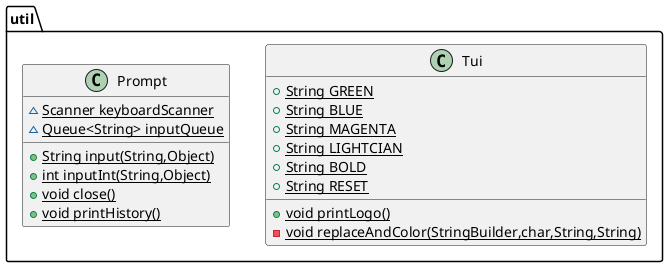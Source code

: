@startuml
class util.Tui {
+ {static} String GREEN
+ {static} String BLUE
+ {static} String MAGENTA
+ {static} String LIGHTCIAN
+ {static} String BOLD
+ {static} String RESET
+ {static} void printLogo()
- {static} void replaceAndColor(StringBuilder,char,String,String)
}

class util.Prompt {
~ {static} Scanner keyboardScanner
~ {static} Queue<String> inputQueue
+ {static} String input(String,Object)
+ {static} int inputInt(String,Object)
+ {static} void close()
+ {static} void printHistory()
}


@enduml